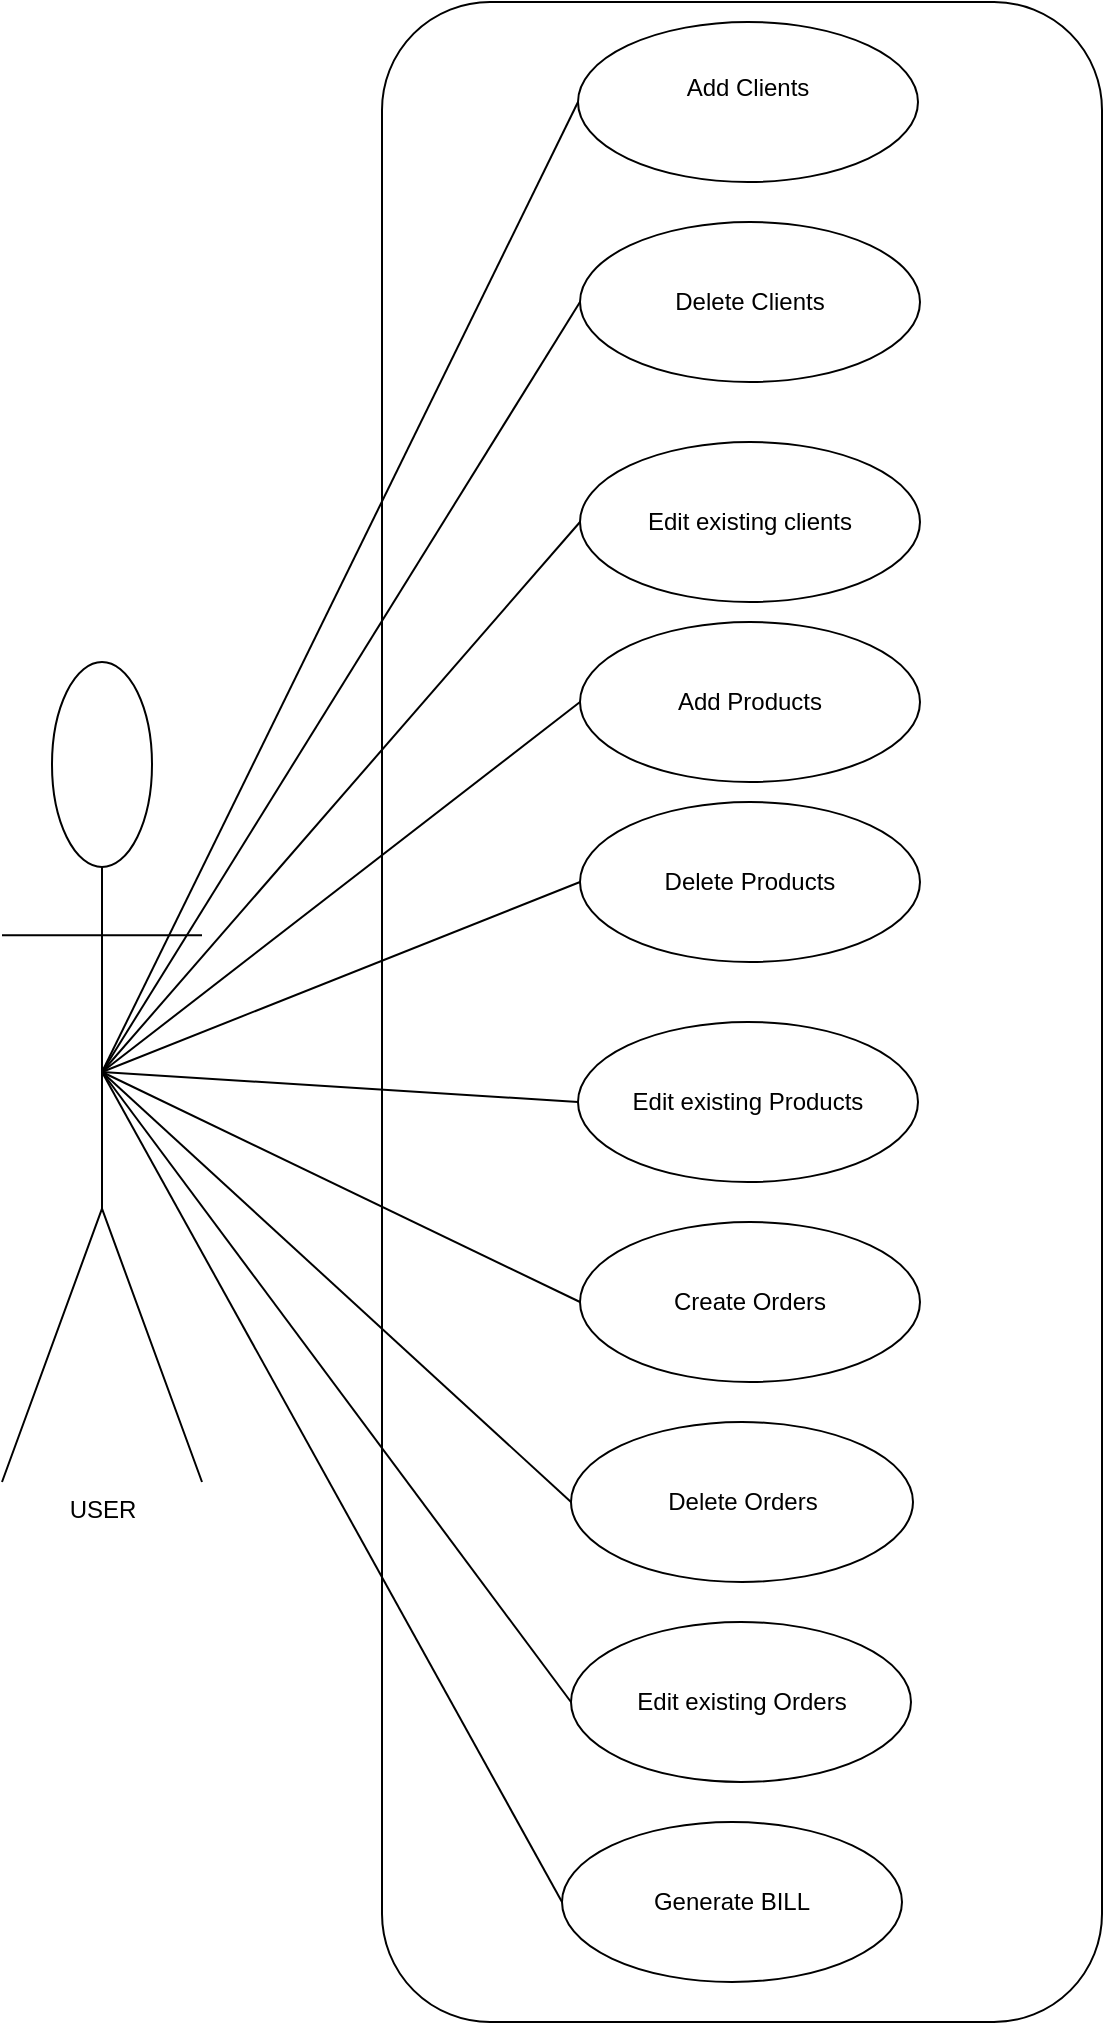<mxfile version="26.2.12">
  <diagram name="Page-1" id="b5b7bab2-c9e2-2cf4-8b2a-24fd1a2a6d21">
    <mxGraphModel dx="2054" dy="1116" grid="1" gridSize="10" guides="1" tooltips="1" connect="1" arrows="1" fold="1" page="1" pageScale="1" pageWidth="827" pageHeight="1169" background="none" math="0" shadow="0">
      <root>
        <mxCell id="0" />
        <mxCell id="1" parent="0" />
        <mxCell id="flGTG3BlkBvRS7H_dJPp-2" value="USER" style="shape=umlActor;verticalLabelPosition=bottom;verticalAlign=top;html=1;outlineConnect=0;" vertex="1" parent="1">
          <mxGeometry x="40" y="340" width="100" height="410" as="geometry" />
        </mxCell>
        <mxCell id="flGTG3BlkBvRS7H_dJPp-3" value="" style="rounded=1;whiteSpace=wrap;html=1;" vertex="1" parent="1">
          <mxGeometry x="230" y="10" width="360" height="1010" as="geometry" />
        </mxCell>
        <mxCell id="flGTG3BlkBvRS7H_dJPp-4" value="Add Clients&lt;div&gt;&lt;br&gt;&lt;/div&gt;" style="ellipse;whiteSpace=wrap;html=1;" vertex="1" parent="1">
          <mxGeometry x="328" y="20" width="170" height="80" as="geometry" />
        </mxCell>
        <mxCell id="flGTG3BlkBvRS7H_dJPp-5" value="Delete Clients" style="ellipse;whiteSpace=wrap;html=1;" vertex="1" parent="1">
          <mxGeometry x="329" y="120" width="170" height="80" as="geometry" />
        </mxCell>
        <mxCell id="flGTG3BlkBvRS7H_dJPp-6" value="Edit existing clients" style="ellipse;whiteSpace=wrap;html=1;" vertex="1" parent="1">
          <mxGeometry x="329" y="230" width="170" height="80" as="geometry" />
        </mxCell>
        <mxCell id="flGTG3BlkBvRS7H_dJPp-7" value="" style="endArrow=none;html=1;rounded=0;exitX=0.5;exitY=0.5;exitDx=0;exitDy=0;exitPerimeter=0;entryX=0;entryY=0.5;entryDx=0;entryDy=0;" edge="1" parent="1" source="flGTG3BlkBvRS7H_dJPp-2" target="flGTG3BlkBvRS7H_dJPp-4">
          <mxGeometry width="50" height="50" relative="1" as="geometry">
            <mxPoint x="430" y="330" as="sourcePoint" />
            <mxPoint x="480" y="280" as="targetPoint" />
          </mxGeometry>
        </mxCell>
        <mxCell id="flGTG3BlkBvRS7H_dJPp-8" value="" style="endArrow=none;html=1;rounded=0;exitX=0.5;exitY=0.5;exitDx=0;exitDy=0;exitPerimeter=0;entryX=0;entryY=0.5;entryDx=0;entryDy=0;" edge="1" parent="1" source="flGTG3BlkBvRS7H_dJPp-2" target="flGTG3BlkBvRS7H_dJPp-5">
          <mxGeometry width="50" height="50" relative="1" as="geometry">
            <mxPoint x="180" y="263" as="sourcePoint" />
            <mxPoint x="339" y="160" as="targetPoint" />
          </mxGeometry>
        </mxCell>
        <mxCell id="flGTG3BlkBvRS7H_dJPp-9" value="" style="endArrow=none;html=1;rounded=0;exitX=0.5;exitY=0.5;exitDx=0;exitDy=0;exitPerimeter=0;entryX=0;entryY=0.5;entryDx=0;entryDy=0;" edge="1" parent="1" source="flGTG3BlkBvRS7H_dJPp-2" target="flGTG3BlkBvRS7H_dJPp-6">
          <mxGeometry width="50" height="50" relative="1" as="geometry">
            <mxPoint x="190" y="273" as="sourcePoint" />
            <mxPoint x="349" y="170" as="targetPoint" />
          </mxGeometry>
        </mxCell>
        <mxCell id="flGTG3BlkBvRS7H_dJPp-10" value="Add Products" style="ellipse;whiteSpace=wrap;html=1;" vertex="1" parent="1">
          <mxGeometry x="329" y="320" width="170" height="80" as="geometry" />
        </mxCell>
        <mxCell id="flGTG3BlkBvRS7H_dJPp-11" value="" style="endArrow=none;html=1;rounded=0;exitX=0.5;exitY=0.5;exitDx=0;exitDy=0;exitPerimeter=0;entryX=0;entryY=0.5;entryDx=0;entryDy=0;" edge="1" parent="1" source="flGTG3BlkBvRS7H_dJPp-2" target="flGTG3BlkBvRS7H_dJPp-10">
          <mxGeometry width="50" height="50" relative="1" as="geometry">
            <mxPoint x="180" y="263" as="sourcePoint" />
            <mxPoint x="339" y="390" as="targetPoint" />
          </mxGeometry>
        </mxCell>
        <mxCell id="flGTG3BlkBvRS7H_dJPp-13" value="Delete Products" style="ellipse;whiteSpace=wrap;html=1;" vertex="1" parent="1">
          <mxGeometry x="329" y="410" width="170" height="80" as="geometry" />
        </mxCell>
        <mxCell id="flGTG3BlkBvRS7H_dJPp-14" value="Edit existing Orders" style="ellipse;whiteSpace=wrap;html=1;" vertex="1" parent="1">
          <mxGeometry x="324.5" y="820" width="170" height="80" as="geometry" />
        </mxCell>
        <mxCell id="flGTG3BlkBvRS7H_dJPp-15" value="Edit existing Products" style="ellipse;whiteSpace=wrap;html=1;" vertex="1" parent="1">
          <mxGeometry x="328" y="520" width="170" height="80" as="geometry" />
        </mxCell>
        <mxCell id="flGTG3BlkBvRS7H_dJPp-16" value="Delete Orders" style="ellipse;whiteSpace=wrap;html=1;" vertex="1" parent="1">
          <mxGeometry x="324.5" y="720" width="171" height="80" as="geometry" />
        </mxCell>
        <mxCell id="flGTG3BlkBvRS7H_dJPp-18" value="Create Orders" style="ellipse;whiteSpace=wrap;html=1;" vertex="1" parent="1">
          <mxGeometry x="329" y="620" width="170" height="80" as="geometry" />
        </mxCell>
        <mxCell id="flGTG3BlkBvRS7H_dJPp-20" value="" style="endArrow=none;html=1;rounded=0;exitX=0.5;exitY=0.5;exitDx=0;exitDy=0;exitPerimeter=0;entryX=0;entryY=0.5;entryDx=0;entryDy=0;" edge="1" parent="1" source="flGTG3BlkBvRS7H_dJPp-2" target="flGTG3BlkBvRS7H_dJPp-13">
          <mxGeometry width="50" height="50" relative="1" as="geometry">
            <mxPoint x="130" y="513" as="sourcePoint" />
            <mxPoint x="339" y="370" as="targetPoint" />
          </mxGeometry>
        </mxCell>
        <mxCell id="flGTG3BlkBvRS7H_dJPp-21" value="" style="endArrow=none;html=1;rounded=0;exitX=0.5;exitY=0.5;exitDx=0;exitDy=0;exitPerimeter=0;entryX=0;entryY=0.5;entryDx=0;entryDy=0;" edge="1" parent="1" source="flGTG3BlkBvRS7H_dJPp-2" target="flGTG3BlkBvRS7H_dJPp-15">
          <mxGeometry width="50" height="50" relative="1" as="geometry">
            <mxPoint x="95" y="550" as="sourcePoint" />
            <mxPoint x="339" y="460" as="targetPoint" />
          </mxGeometry>
        </mxCell>
        <mxCell id="flGTG3BlkBvRS7H_dJPp-22" value="" style="endArrow=none;html=1;rounded=0;entryX=0;entryY=0.5;entryDx=0;entryDy=0;exitX=0.5;exitY=0.5;exitDx=0;exitDy=0;exitPerimeter=0;" edge="1" parent="1" source="flGTG3BlkBvRS7H_dJPp-2" target="flGTG3BlkBvRS7H_dJPp-18">
          <mxGeometry width="50" height="50" relative="1" as="geometry">
            <mxPoint x="105" y="560" as="sourcePoint" />
            <mxPoint x="349" y="470" as="targetPoint" />
          </mxGeometry>
        </mxCell>
        <mxCell id="flGTG3BlkBvRS7H_dJPp-23" value="" style="endArrow=none;html=1;rounded=0;exitX=0.5;exitY=0.5;exitDx=0;exitDy=0;exitPerimeter=0;entryX=0;entryY=0.5;entryDx=0;entryDy=0;" edge="1" parent="1" source="flGTG3BlkBvRS7H_dJPp-2" target="flGTG3BlkBvRS7H_dJPp-16">
          <mxGeometry width="50" height="50" relative="1" as="geometry">
            <mxPoint x="115" y="570" as="sourcePoint" />
            <mxPoint x="359" y="480" as="targetPoint" />
          </mxGeometry>
        </mxCell>
        <mxCell id="flGTG3BlkBvRS7H_dJPp-24" value="" style="endArrow=none;html=1;rounded=0;exitX=0.5;exitY=0.5;exitDx=0;exitDy=0;exitPerimeter=0;entryX=0;entryY=0.5;entryDx=0;entryDy=0;" edge="1" parent="1" source="flGTG3BlkBvRS7H_dJPp-2" target="flGTG3BlkBvRS7H_dJPp-14">
          <mxGeometry width="50" height="50" relative="1" as="geometry">
            <mxPoint x="125" y="580" as="sourcePoint" />
            <mxPoint x="369" y="490" as="targetPoint" />
          </mxGeometry>
        </mxCell>
        <mxCell id="flGTG3BlkBvRS7H_dJPp-25" value="Generate BILL" style="ellipse;whiteSpace=wrap;html=1;" vertex="1" parent="1">
          <mxGeometry x="320" y="920" width="170" height="80" as="geometry" />
        </mxCell>
        <mxCell id="flGTG3BlkBvRS7H_dJPp-26" value="" style="endArrow=none;html=1;rounded=0;exitX=0.5;exitY=0.5;exitDx=0;exitDy=0;exitPerimeter=0;entryX=0;entryY=0.5;entryDx=0;entryDy=0;" edge="1" parent="1" source="flGTG3BlkBvRS7H_dJPp-2" target="flGTG3BlkBvRS7H_dJPp-25">
          <mxGeometry width="50" height="50" relative="1" as="geometry">
            <mxPoint x="90" y="505" as="sourcePoint" />
            <mxPoint x="330" y="880" as="targetPoint" />
          </mxGeometry>
        </mxCell>
      </root>
    </mxGraphModel>
  </diagram>
</mxfile>
